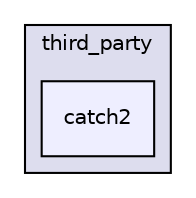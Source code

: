 digraph "/home/travis/build/kammce/SJSU-Dev2/firmware/library/third_party/catch2" {
  compound=true
  node [ fontsize="10", fontname="Helvetica"];
  edge [ labelfontsize="10", labelfontname="Helvetica"];
  subgraph clusterdir_e09eb42682f400a396ce0cf97b885b03 {
    graph [ bgcolor="#ddddee", pencolor="black", label="third_party" fontname="Helvetica", fontsize="10", URL="dir_e09eb42682f400a396ce0cf97b885b03.html"]
  dir_42320e4fddd9f7c7111c685a8caab6d6 [shape=box, label="catch2", style="filled", fillcolor="#eeeeff", pencolor="black", URL="dir_42320e4fddd9f7c7111c685a8caab6d6.html"];
  }
}
